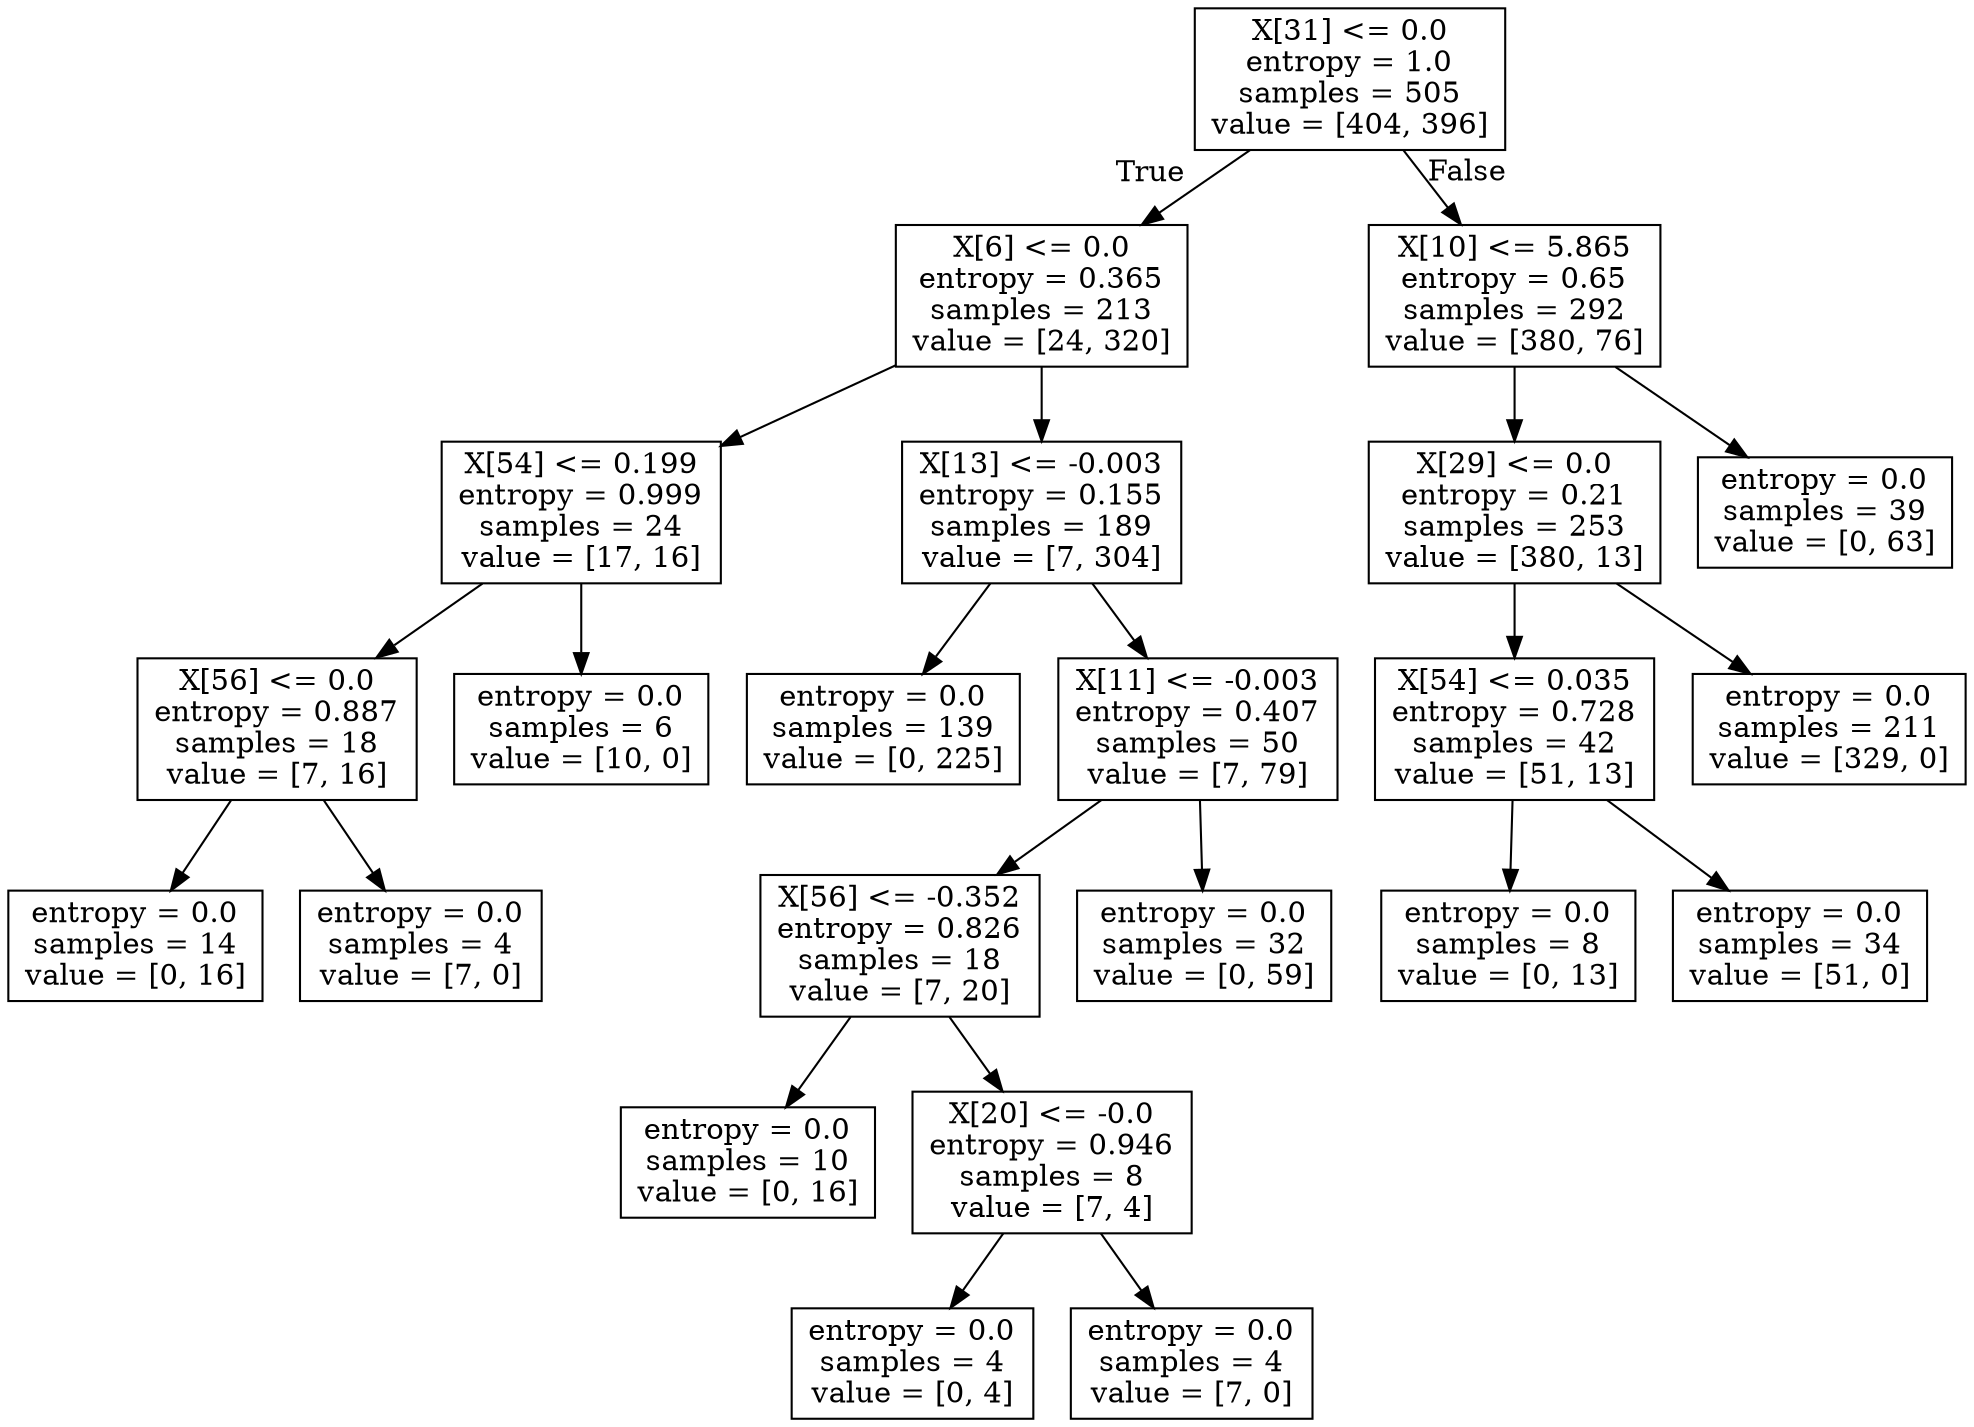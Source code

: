 digraph Tree {
node [shape=box] ;
0 [label="X[31] <= 0.0\nentropy = 1.0\nsamples = 505\nvalue = [404, 396]"] ;
1 [label="X[6] <= 0.0\nentropy = 0.365\nsamples = 213\nvalue = [24, 320]"] ;
0 -> 1 [labeldistance=2.5, labelangle=45, headlabel="True"] ;
2 [label="X[54] <= 0.199\nentropy = 0.999\nsamples = 24\nvalue = [17, 16]"] ;
1 -> 2 ;
3 [label="X[56] <= 0.0\nentropy = 0.887\nsamples = 18\nvalue = [7, 16]"] ;
2 -> 3 ;
4 [label="entropy = 0.0\nsamples = 14\nvalue = [0, 16]"] ;
3 -> 4 ;
5 [label="entropy = 0.0\nsamples = 4\nvalue = [7, 0]"] ;
3 -> 5 ;
6 [label="entropy = 0.0\nsamples = 6\nvalue = [10, 0]"] ;
2 -> 6 ;
7 [label="X[13] <= -0.003\nentropy = 0.155\nsamples = 189\nvalue = [7, 304]"] ;
1 -> 7 ;
8 [label="entropy = 0.0\nsamples = 139\nvalue = [0, 225]"] ;
7 -> 8 ;
9 [label="X[11] <= -0.003\nentropy = 0.407\nsamples = 50\nvalue = [7, 79]"] ;
7 -> 9 ;
10 [label="X[56] <= -0.352\nentropy = 0.826\nsamples = 18\nvalue = [7, 20]"] ;
9 -> 10 ;
11 [label="entropy = 0.0\nsamples = 10\nvalue = [0, 16]"] ;
10 -> 11 ;
12 [label="X[20] <= -0.0\nentropy = 0.946\nsamples = 8\nvalue = [7, 4]"] ;
10 -> 12 ;
13 [label="entropy = 0.0\nsamples = 4\nvalue = [0, 4]"] ;
12 -> 13 ;
14 [label="entropy = 0.0\nsamples = 4\nvalue = [7, 0]"] ;
12 -> 14 ;
15 [label="entropy = 0.0\nsamples = 32\nvalue = [0, 59]"] ;
9 -> 15 ;
16 [label="X[10] <= 5.865\nentropy = 0.65\nsamples = 292\nvalue = [380, 76]"] ;
0 -> 16 [labeldistance=2.5, labelangle=-45, headlabel="False"] ;
17 [label="X[29] <= 0.0\nentropy = 0.21\nsamples = 253\nvalue = [380, 13]"] ;
16 -> 17 ;
18 [label="X[54] <= 0.035\nentropy = 0.728\nsamples = 42\nvalue = [51, 13]"] ;
17 -> 18 ;
19 [label="entropy = 0.0\nsamples = 8\nvalue = [0, 13]"] ;
18 -> 19 ;
20 [label="entropy = 0.0\nsamples = 34\nvalue = [51, 0]"] ;
18 -> 20 ;
21 [label="entropy = 0.0\nsamples = 211\nvalue = [329, 0]"] ;
17 -> 21 ;
22 [label="entropy = 0.0\nsamples = 39\nvalue = [0, 63]"] ;
16 -> 22 ;
}